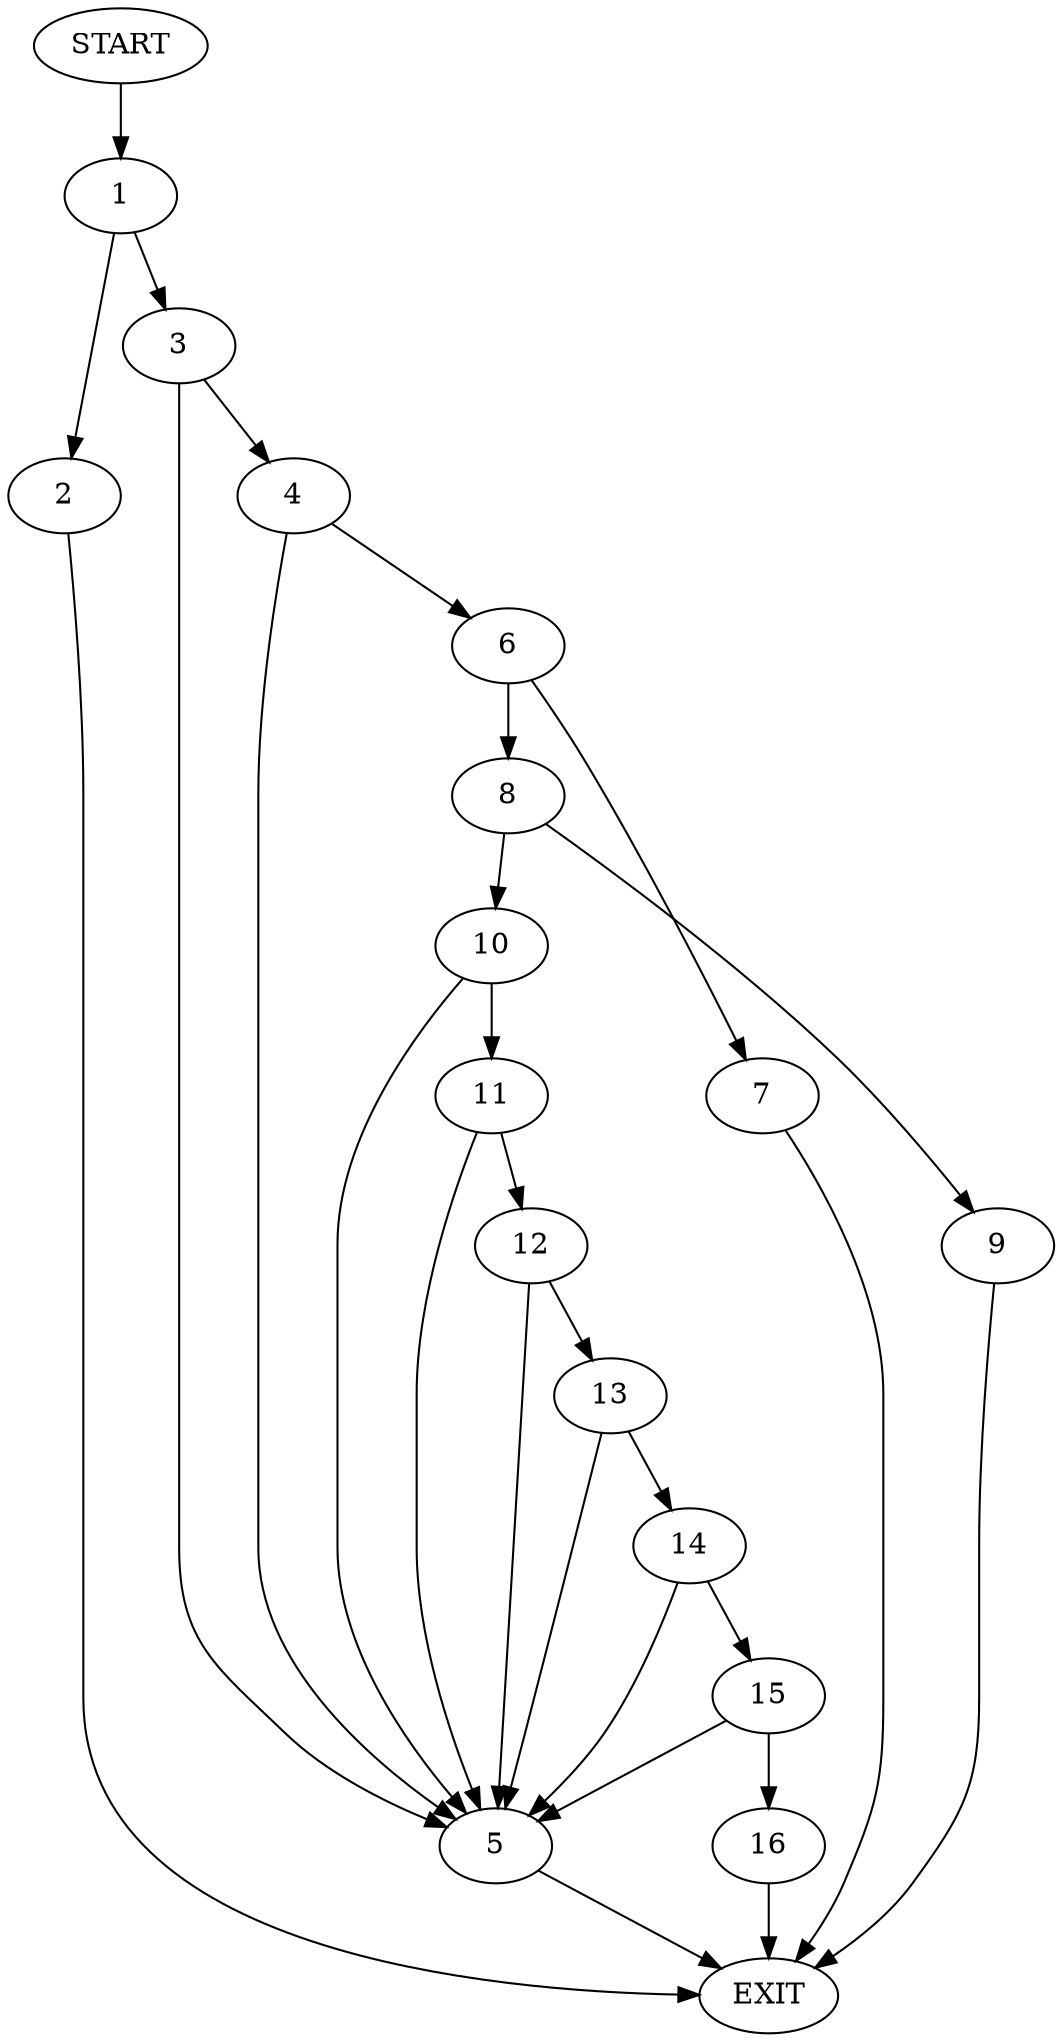 digraph {
0 [label="START"]
17 [label="EXIT"]
0 -> 1
1 -> 2
1 -> 3
3 -> 4
3 -> 5
2 -> 17
4 -> 5
4 -> 6
5 -> 17
6 -> 7
6 -> 8
7 -> 17
8 -> 9
8 -> 10
9 -> 17
10 -> 5
10 -> 11
11 -> 5
11 -> 12
12 -> 5
12 -> 13
13 -> 14
13 -> 5
14 -> 15
14 -> 5
15 -> 5
15 -> 16
16 -> 17
}
